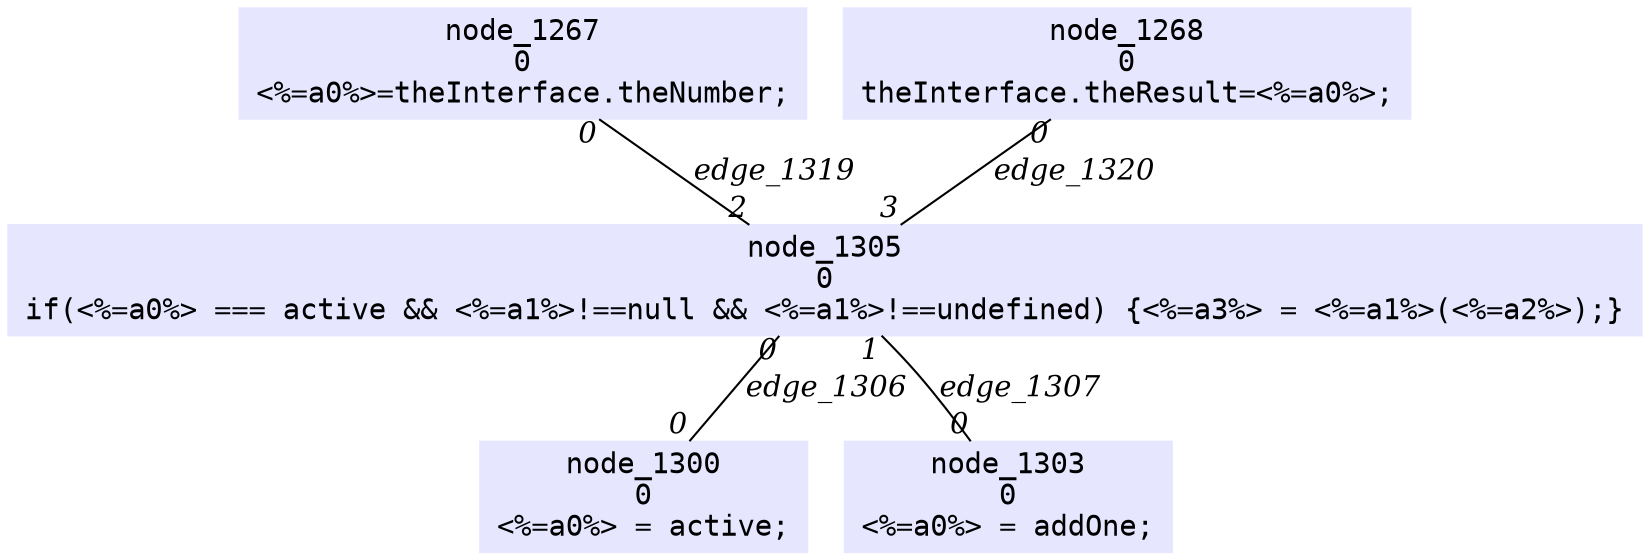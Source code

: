digraph g{node_1267 [shape=box, style=filled, color="0.66 0.1 1.0", fontname="Courier", label="node_1267
0
<%=a0%>=theInterface.theNumber;
" ]
node_1268 [shape=box, style=filled, color="0.66 0.1 1.0", fontname="Courier", label="node_1268
0
theInterface.theResult=<%=a0%>;
" ]
node_1300 [shape=box, style=filled, color="0.66 0.1 1.0", fontname="Courier", label="node_1300
0
<%=a0%> = active;
" ]
node_1303 [shape=box, style=filled, color="0.66 0.1 1.0", fontname="Courier", label="node_1303
0
<%=a0%> = addOne;
" ]
node_1305 [shape=box, style=filled, color="0.66 0.1 1.0", fontname="Courier", label="node_1305
0
if(<%=a0%> === active && <%=a1%>!==null && <%=a1%>!==undefined) {<%=a3%> = <%=a1%>(<%=a2%>);}
" ]
node_1305 -> node_1300 [dir=none, arrowHead=none, fontname="Times-Italic", label="edge_1306",  headlabel="0", taillabel="0" ]
node_1305 -> node_1303 [dir=none, arrowHead=none, fontname="Times-Italic", label="edge_1307",  headlabel="0", taillabel="1" ]
node_1267 -> node_1305 [dir=none, arrowHead=none, fontname="Times-Italic", label="edge_1319",  headlabel="2", taillabel="0" ]
node_1268 -> node_1305 [dir=none, arrowHead=none, fontname="Times-Italic", label="edge_1320",  headlabel="3", taillabel="0" ]
}
